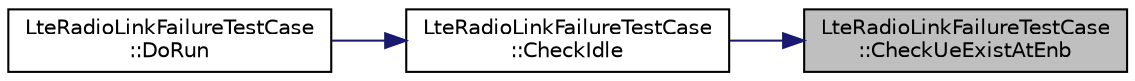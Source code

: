 digraph "LteRadioLinkFailureTestCase::CheckUeExistAtEnb"
{
 // LATEX_PDF_SIZE
  edge [fontname="Helvetica",fontsize="10",labelfontname="Helvetica",labelfontsize="10"];
  node [fontname="Helvetica",fontsize="10",shape=record];
  rankdir="RL";
  Node1 [label="LteRadioLinkFailureTestCase\l::CheckUeExistAtEnb",height=0.2,width=0.4,color="black", fillcolor="grey75", style="filled", fontcolor="black",tooltip="Check if the UE exist at the eNB."];
  Node1 -> Node2 [dir="back",color="midnightblue",fontsize="10",style="solid",fontname="Helvetica"];
  Node2 [label="LteRadioLinkFailureTestCase\l::CheckIdle",height=0.2,width=0.4,color="black", fillcolor="white", style="filled",URL="$class_lte_radio_link_failure_test_case.html#a1dad06653d75c7d50c9f00eeaaddcf60",tooltip="Check if the UE is in idle state."];
  Node2 -> Node3 [dir="back",color="midnightblue",fontsize="10",style="solid",fontname="Helvetica"];
  Node3 [label="LteRadioLinkFailureTestCase\l::DoRun",height=0.2,width=0.4,color="black", fillcolor="white", style="filled",URL="$class_lte_radio_link_failure_test_case.html#ae7e2b1f96fbb5c77477c9b5b5905f347",tooltip="Setup the simulation according to the configuration set by the class constructor, run it,..."];
}
